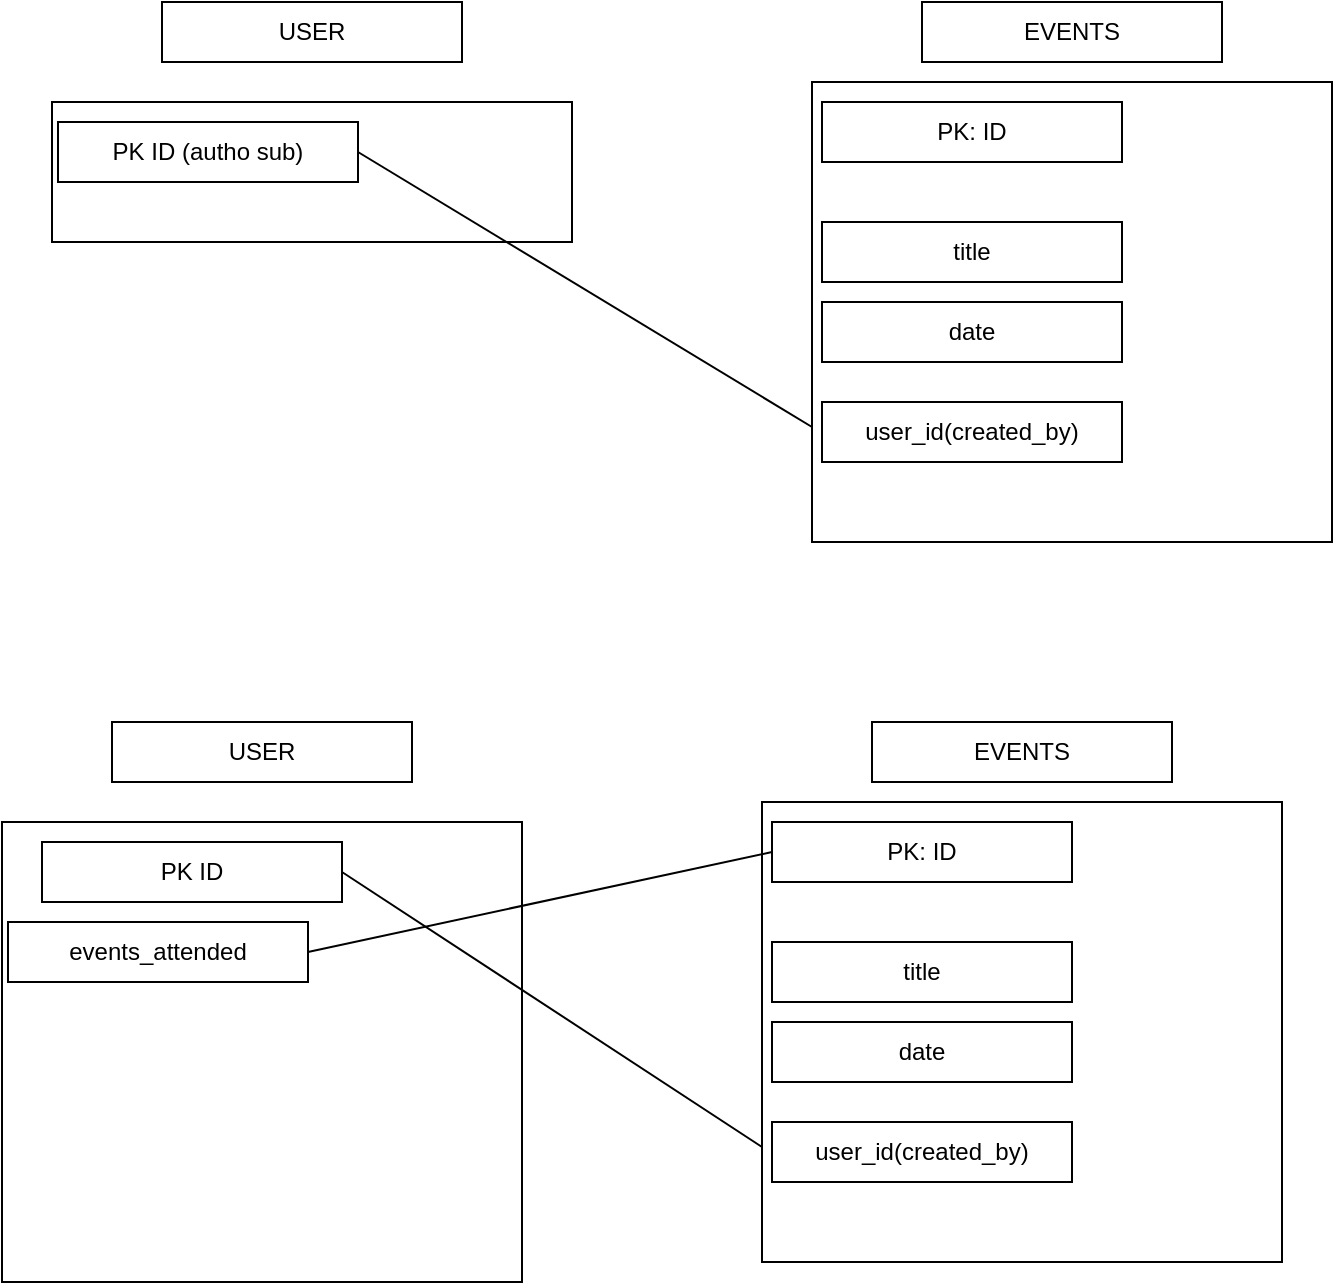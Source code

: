 <mxfile>
    <diagram id="BMimt6XbD1Y6ChLOIOsL" name="Page-1">
        <mxGraphModel dx="1524" dy="715" grid="1" gridSize="10" guides="1" tooltips="1" connect="1" arrows="1" fold="1" page="1" pageScale="1" pageWidth="827" pageHeight="1169" math="0" shadow="0">
            <root>
                <mxCell id="0"/>
                <mxCell id="1" parent="0"/>
                <mxCell id="3" value="EVENTS" style="whiteSpace=wrap;html=1;" vertex="1" parent="1">
                    <mxGeometry x="530" y="110" width="150" height="30" as="geometry"/>
                </mxCell>
                <mxCell id="2" value="USER" style="whiteSpace=wrap;html=1;" vertex="1" parent="1">
                    <mxGeometry x="150" y="110" width="150" height="30" as="geometry"/>
                </mxCell>
                <mxCell id="4" value="" style="rounded=0;whiteSpace=wrap;html=1;" vertex="1" parent="1">
                    <mxGeometry x="95" y="160" width="260" height="70" as="geometry"/>
                </mxCell>
                <mxCell id="6" value="PK ID (autho sub)" style="whiteSpace=wrap;html=1;" vertex="1" parent="1">
                    <mxGeometry x="98" y="170" width="150" height="30" as="geometry"/>
                </mxCell>
                <mxCell id="9" value="" style="rounded=0;whiteSpace=wrap;html=1;" vertex="1" parent="1">
                    <mxGeometry x="475" y="150" width="260" height="230" as="geometry"/>
                </mxCell>
                <mxCell id="11" value="PK: ID" style="whiteSpace=wrap;html=1;" vertex="1" parent="1">
                    <mxGeometry x="480" y="160" width="150" height="30" as="geometry"/>
                </mxCell>
                <mxCell id="12" value="title" style="whiteSpace=wrap;html=1;" vertex="1" parent="1">
                    <mxGeometry x="480" y="220" width="150" height="30" as="geometry"/>
                </mxCell>
                <mxCell id="13" value="date" style="whiteSpace=wrap;html=1;" vertex="1" parent="1">
                    <mxGeometry x="480" y="260" width="150" height="30" as="geometry"/>
                </mxCell>
                <mxCell id="14" value="user_id(created_by)" style="whiteSpace=wrap;html=1;" vertex="1" parent="1">
                    <mxGeometry x="480" y="310" width="150" height="30" as="geometry"/>
                </mxCell>
                <mxCell id="15" value="" style="endArrow=none;html=1;exitX=1;exitY=0.5;exitDx=0;exitDy=0;entryX=0;entryY=0.75;entryDx=0;entryDy=0;" edge="1" parent="1" source="6" target="9">
                    <mxGeometry width="50" height="50" relative="1" as="geometry">
                        <mxPoint x="430" y="290" as="sourcePoint"/>
                        <mxPoint x="480" y="240" as="targetPoint"/>
                    </mxGeometry>
                </mxCell>
                <mxCell id="17" value="EVENTS" style="whiteSpace=wrap;html=1;" vertex="1" parent="1">
                    <mxGeometry x="505" y="470" width="150" height="30" as="geometry"/>
                </mxCell>
                <mxCell id="18" value="USER" style="whiteSpace=wrap;html=1;" vertex="1" parent="1">
                    <mxGeometry x="125" y="470" width="150" height="30" as="geometry"/>
                </mxCell>
                <mxCell id="19" value="" style="rounded=0;whiteSpace=wrap;html=1;" vertex="1" parent="1">
                    <mxGeometry x="70" y="520" width="260" height="230" as="geometry"/>
                </mxCell>
                <mxCell id="20" value="PK ID" style="whiteSpace=wrap;html=1;" vertex="1" parent="1">
                    <mxGeometry x="90" y="530" width="150" height="30" as="geometry"/>
                </mxCell>
                <mxCell id="23" value="" style="rounded=0;whiteSpace=wrap;html=1;" vertex="1" parent="1">
                    <mxGeometry x="450" y="510" width="260" height="230" as="geometry"/>
                </mxCell>
                <mxCell id="24" value="PK: ID" style="whiteSpace=wrap;html=1;" vertex="1" parent="1">
                    <mxGeometry x="455" y="520" width="150" height="30" as="geometry"/>
                </mxCell>
                <mxCell id="25" value="title" style="whiteSpace=wrap;html=1;" vertex="1" parent="1">
                    <mxGeometry x="455" y="580" width="150" height="30" as="geometry"/>
                </mxCell>
                <mxCell id="26" value="date" style="whiteSpace=wrap;html=1;" vertex="1" parent="1">
                    <mxGeometry x="455" y="620" width="150" height="30" as="geometry"/>
                </mxCell>
                <mxCell id="27" value="user_id(created_by)" style="whiteSpace=wrap;html=1;" vertex="1" parent="1">
                    <mxGeometry x="455" y="670" width="150" height="30" as="geometry"/>
                </mxCell>
                <mxCell id="28" value="" style="endArrow=none;html=1;exitX=1;exitY=0.5;exitDx=0;exitDy=0;entryX=0;entryY=0.75;entryDx=0;entryDy=0;" edge="1" source="20" target="23" parent="1">
                    <mxGeometry width="50" height="50" relative="1" as="geometry">
                        <mxPoint x="405" y="650" as="sourcePoint"/>
                        <mxPoint x="455" y="600" as="targetPoint"/>
                    </mxGeometry>
                </mxCell>
                <mxCell id="29" value="events_attended" style="whiteSpace=wrap;html=1;" vertex="1" parent="1">
                    <mxGeometry x="73" y="570" width="150" height="30" as="geometry"/>
                </mxCell>
                <mxCell id="30" value="" style="endArrow=none;html=1;exitX=1;exitY=0.5;exitDx=0;exitDy=0;entryX=0;entryY=0.5;entryDx=0;entryDy=0;" edge="1" parent="1" source="29" target="24">
                    <mxGeometry width="50" height="50" relative="1" as="geometry">
                        <mxPoint x="500" y="510" as="sourcePoint"/>
                        <mxPoint x="550" y="460" as="targetPoint"/>
                    </mxGeometry>
                </mxCell>
            </root>
        </mxGraphModel>
    </diagram>
</mxfile>